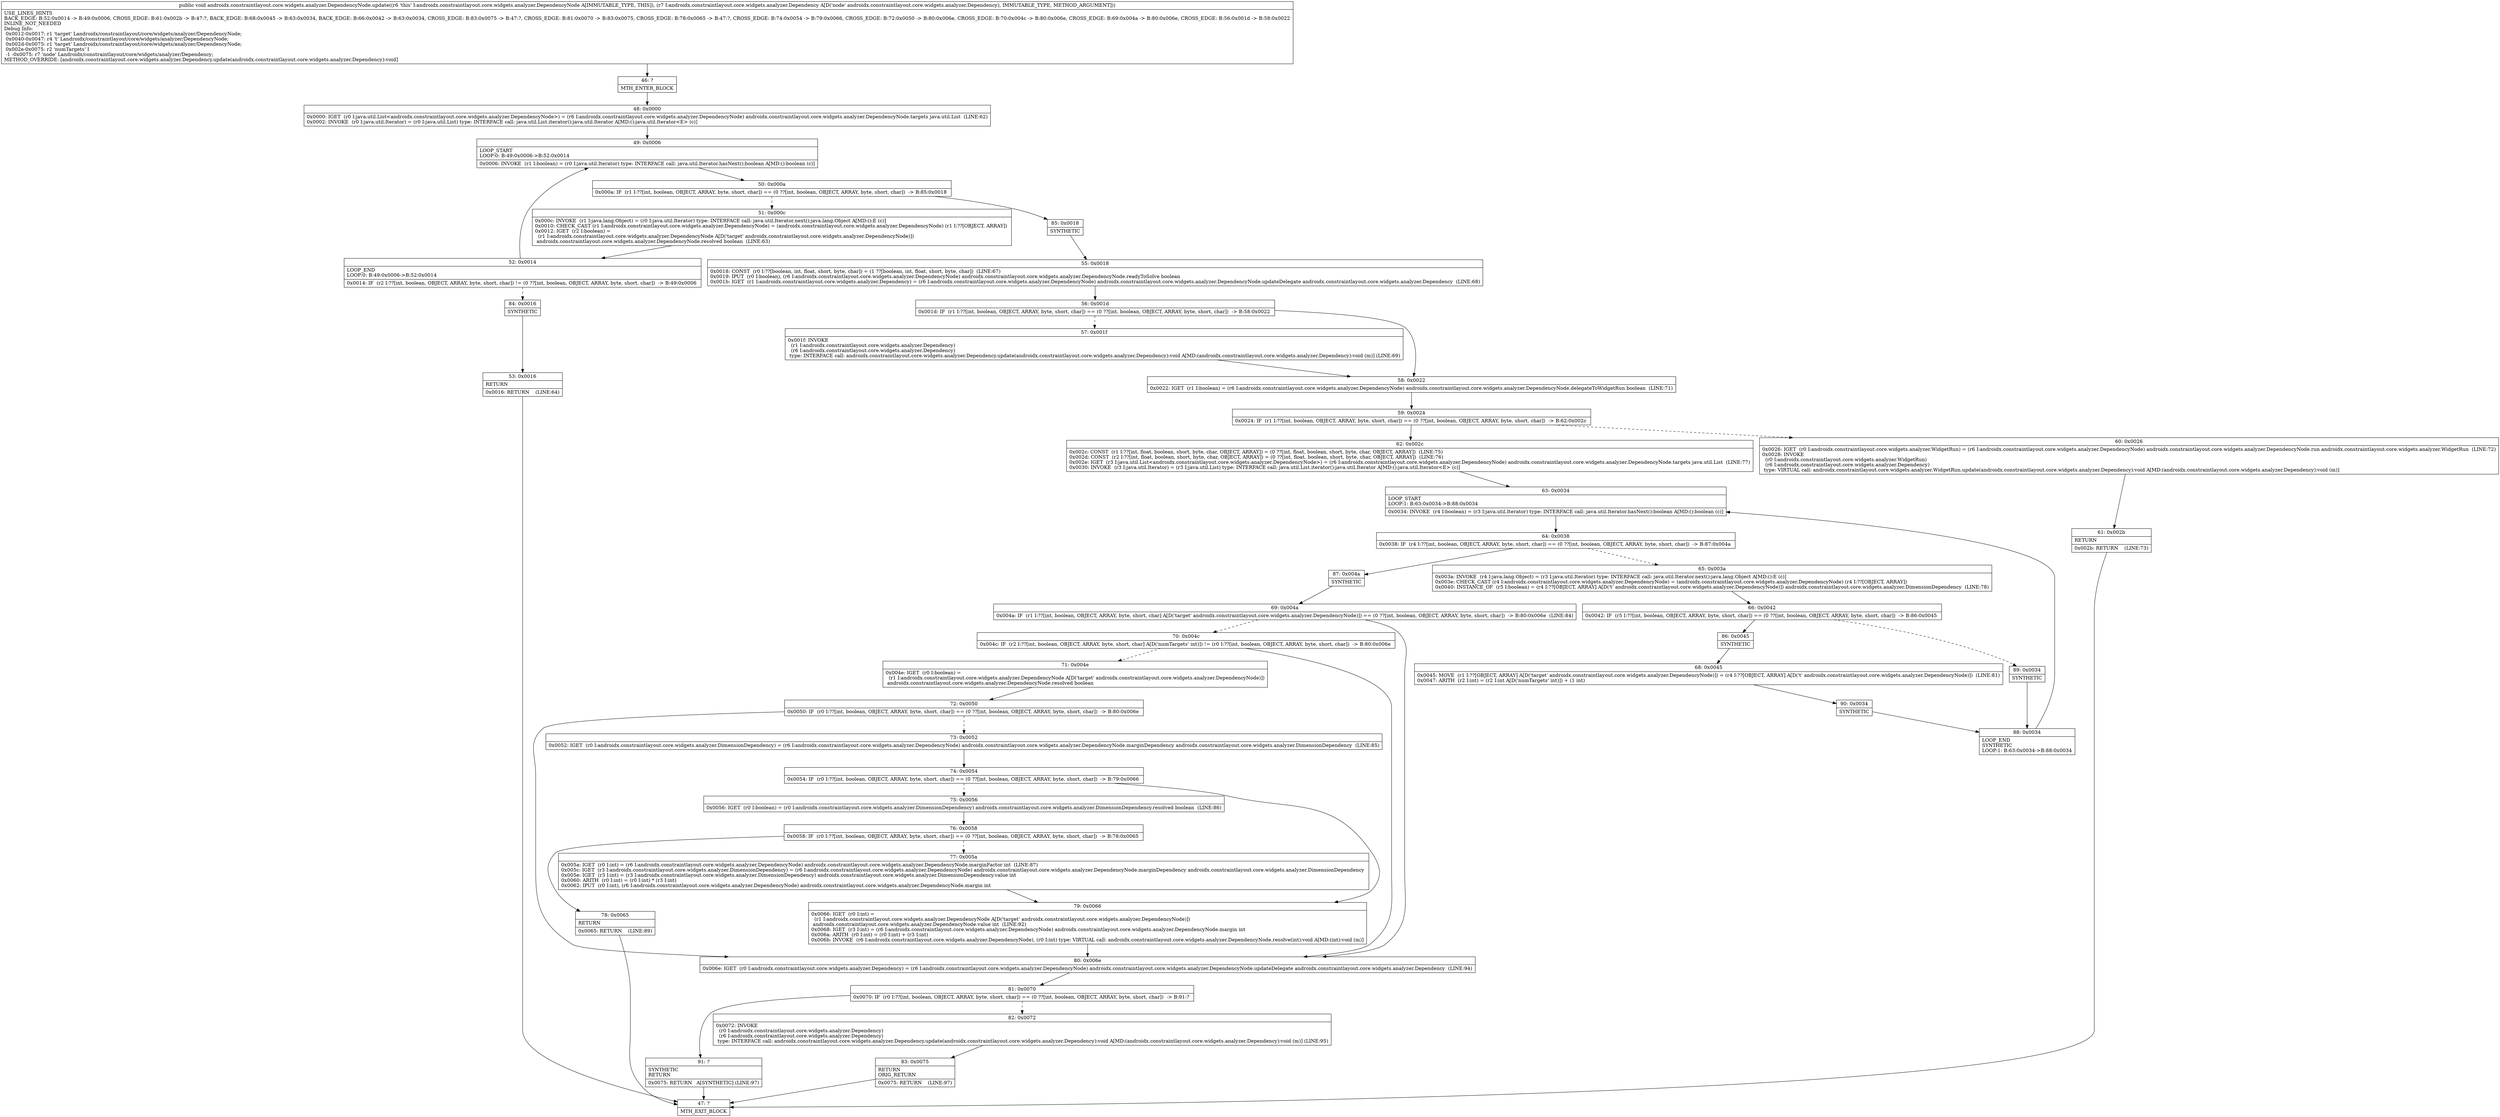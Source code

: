digraph "CFG forandroidx.constraintlayout.core.widgets.analyzer.DependencyNode.update(Landroidx\/constraintlayout\/core\/widgets\/analyzer\/Dependency;)V" {
Node_46 [shape=record,label="{46\:\ ?|MTH_ENTER_BLOCK\l}"];
Node_48 [shape=record,label="{48\:\ 0x0000|0x0000: IGET  (r0 I:java.util.List\<androidx.constraintlayout.core.widgets.analyzer.DependencyNode\>) = (r6 I:androidx.constraintlayout.core.widgets.analyzer.DependencyNode) androidx.constraintlayout.core.widgets.analyzer.DependencyNode.targets java.util.List  (LINE:62)\l0x0002: INVOKE  (r0 I:java.util.Iterator) = (r0 I:java.util.List) type: INTERFACE call: java.util.List.iterator():java.util.Iterator A[MD:():java.util.Iterator\<E\> (c)]\l}"];
Node_49 [shape=record,label="{49\:\ 0x0006|LOOP_START\lLOOP:0: B:49:0x0006\-\>B:52:0x0014\l|0x0006: INVOKE  (r1 I:boolean) = (r0 I:java.util.Iterator) type: INTERFACE call: java.util.Iterator.hasNext():boolean A[MD:():boolean (c)]\l}"];
Node_50 [shape=record,label="{50\:\ 0x000a|0x000a: IF  (r1 I:??[int, boolean, OBJECT, ARRAY, byte, short, char]) == (0 ??[int, boolean, OBJECT, ARRAY, byte, short, char])  \-\> B:85:0x0018 \l}"];
Node_51 [shape=record,label="{51\:\ 0x000c|0x000c: INVOKE  (r1 I:java.lang.Object) = (r0 I:java.util.Iterator) type: INTERFACE call: java.util.Iterator.next():java.lang.Object A[MD:():E (c)]\l0x0010: CHECK_CAST (r1 I:androidx.constraintlayout.core.widgets.analyzer.DependencyNode) = (androidx.constraintlayout.core.widgets.analyzer.DependencyNode) (r1 I:??[OBJECT, ARRAY]) \l0x0012: IGET  (r2 I:boolean) = \l  (r1 I:androidx.constraintlayout.core.widgets.analyzer.DependencyNode A[D('target' androidx.constraintlayout.core.widgets.analyzer.DependencyNode)])\l androidx.constraintlayout.core.widgets.analyzer.DependencyNode.resolved boolean  (LINE:63)\l}"];
Node_52 [shape=record,label="{52\:\ 0x0014|LOOP_END\lLOOP:0: B:49:0x0006\-\>B:52:0x0014\l|0x0014: IF  (r2 I:??[int, boolean, OBJECT, ARRAY, byte, short, char]) != (0 ??[int, boolean, OBJECT, ARRAY, byte, short, char])  \-\> B:49:0x0006 \l}"];
Node_84 [shape=record,label="{84\:\ 0x0016|SYNTHETIC\l}"];
Node_53 [shape=record,label="{53\:\ 0x0016|RETURN\l|0x0016: RETURN    (LINE:64)\l}"];
Node_47 [shape=record,label="{47\:\ ?|MTH_EXIT_BLOCK\l}"];
Node_85 [shape=record,label="{85\:\ 0x0018|SYNTHETIC\l}"];
Node_55 [shape=record,label="{55\:\ 0x0018|0x0018: CONST  (r0 I:??[boolean, int, float, short, byte, char]) = (1 ??[boolean, int, float, short, byte, char])  (LINE:67)\l0x0019: IPUT  (r0 I:boolean), (r6 I:androidx.constraintlayout.core.widgets.analyzer.DependencyNode) androidx.constraintlayout.core.widgets.analyzer.DependencyNode.readyToSolve boolean \l0x001b: IGET  (r1 I:androidx.constraintlayout.core.widgets.analyzer.Dependency) = (r6 I:androidx.constraintlayout.core.widgets.analyzer.DependencyNode) androidx.constraintlayout.core.widgets.analyzer.DependencyNode.updateDelegate androidx.constraintlayout.core.widgets.analyzer.Dependency  (LINE:68)\l}"];
Node_56 [shape=record,label="{56\:\ 0x001d|0x001d: IF  (r1 I:??[int, boolean, OBJECT, ARRAY, byte, short, char]) == (0 ??[int, boolean, OBJECT, ARRAY, byte, short, char])  \-\> B:58:0x0022 \l}"];
Node_57 [shape=record,label="{57\:\ 0x001f|0x001f: INVOKE  \l  (r1 I:androidx.constraintlayout.core.widgets.analyzer.Dependency)\l  (r6 I:androidx.constraintlayout.core.widgets.analyzer.Dependency)\l type: INTERFACE call: androidx.constraintlayout.core.widgets.analyzer.Dependency.update(androidx.constraintlayout.core.widgets.analyzer.Dependency):void A[MD:(androidx.constraintlayout.core.widgets.analyzer.Dependency):void (m)] (LINE:69)\l}"];
Node_58 [shape=record,label="{58\:\ 0x0022|0x0022: IGET  (r1 I:boolean) = (r6 I:androidx.constraintlayout.core.widgets.analyzer.DependencyNode) androidx.constraintlayout.core.widgets.analyzer.DependencyNode.delegateToWidgetRun boolean  (LINE:71)\l}"];
Node_59 [shape=record,label="{59\:\ 0x0024|0x0024: IF  (r1 I:??[int, boolean, OBJECT, ARRAY, byte, short, char]) == (0 ??[int, boolean, OBJECT, ARRAY, byte, short, char])  \-\> B:62:0x002c \l}"];
Node_60 [shape=record,label="{60\:\ 0x0026|0x0026: IGET  (r0 I:androidx.constraintlayout.core.widgets.analyzer.WidgetRun) = (r6 I:androidx.constraintlayout.core.widgets.analyzer.DependencyNode) androidx.constraintlayout.core.widgets.analyzer.DependencyNode.run androidx.constraintlayout.core.widgets.analyzer.WidgetRun  (LINE:72)\l0x0028: INVOKE  \l  (r0 I:androidx.constraintlayout.core.widgets.analyzer.WidgetRun)\l  (r6 I:androidx.constraintlayout.core.widgets.analyzer.Dependency)\l type: VIRTUAL call: androidx.constraintlayout.core.widgets.analyzer.WidgetRun.update(androidx.constraintlayout.core.widgets.analyzer.Dependency):void A[MD:(androidx.constraintlayout.core.widgets.analyzer.Dependency):void (m)]\l}"];
Node_61 [shape=record,label="{61\:\ 0x002b|RETURN\l|0x002b: RETURN    (LINE:73)\l}"];
Node_62 [shape=record,label="{62\:\ 0x002c|0x002c: CONST  (r1 I:??[int, float, boolean, short, byte, char, OBJECT, ARRAY]) = (0 ??[int, float, boolean, short, byte, char, OBJECT, ARRAY])  (LINE:75)\l0x002d: CONST  (r2 I:??[int, float, boolean, short, byte, char, OBJECT, ARRAY]) = (0 ??[int, float, boolean, short, byte, char, OBJECT, ARRAY])  (LINE:76)\l0x002e: IGET  (r3 I:java.util.List\<androidx.constraintlayout.core.widgets.analyzer.DependencyNode\>) = (r6 I:androidx.constraintlayout.core.widgets.analyzer.DependencyNode) androidx.constraintlayout.core.widgets.analyzer.DependencyNode.targets java.util.List  (LINE:77)\l0x0030: INVOKE  (r3 I:java.util.Iterator) = (r3 I:java.util.List) type: INTERFACE call: java.util.List.iterator():java.util.Iterator A[MD:():java.util.Iterator\<E\> (c)]\l}"];
Node_63 [shape=record,label="{63\:\ 0x0034|LOOP_START\lLOOP:1: B:63:0x0034\-\>B:88:0x0034\l|0x0034: INVOKE  (r4 I:boolean) = (r3 I:java.util.Iterator) type: INTERFACE call: java.util.Iterator.hasNext():boolean A[MD:():boolean (c)]\l}"];
Node_64 [shape=record,label="{64\:\ 0x0038|0x0038: IF  (r4 I:??[int, boolean, OBJECT, ARRAY, byte, short, char]) == (0 ??[int, boolean, OBJECT, ARRAY, byte, short, char])  \-\> B:87:0x004a \l}"];
Node_65 [shape=record,label="{65\:\ 0x003a|0x003a: INVOKE  (r4 I:java.lang.Object) = (r3 I:java.util.Iterator) type: INTERFACE call: java.util.Iterator.next():java.lang.Object A[MD:():E (c)]\l0x003e: CHECK_CAST (r4 I:androidx.constraintlayout.core.widgets.analyzer.DependencyNode) = (androidx.constraintlayout.core.widgets.analyzer.DependencyNode) (r4 I:??[OBJECT, ARRAY]) \l0x0040: INSTANCE_OF  (r5 I:boolean) = (r4 I:??[OBJECT, ARRAY] A[D('t' androidx.constraintlayout.core.widgets.analyzer.DependencyNode)]) androidx.constraintlayout.core.widgets.analyzer.DimensionDependency  (LINE:78)\l}"];
Node_66 [shape=record,label="{66\:\ 0x0042|0x0042: IF  (r5 I:??[int, boolean, OBJECT, ARRAY, byte, short, char]) == (0 ??[int, boolean, OBJECT, ARRAY, byte, short, char])  \-\> B:86:0x0045 \l}"];
Node_86 [shape=record,label="{86\:\ 0x0045|SYNTHETIC\l}"];
Node_68 [shape=record,label="{68\:\ 0x0045|0x0045: MOVE  (r1 I:??[OBJECT, ARRAY] A[D('target' androidx.constraintlayout.core.widgets.analyzer.DependencyNode)]) = (r4 I:??[OBJECT, ARRAY] A[D('t' androidx.constraintlayout.core.widgets.analyzer.DependencyNode)])  (LINE:81)\l0x0047: ARITH  (r2 I:int) = (r2 I:int A[D('numTargets' int)]) + (1 int) \l}"];
Node_90 [shape=record,label="{90\:\ 0x0034|SYNTHETIC\l}"];
Node_88 [shape=record,label="{88\:\ 0x0034|LOOP_END\lSYNTHETIC\lLOOP:1: B:63:0x0034\-\>B:88:0x0034\l}"];
Node_89 [shape=record,label="{89\:\ 0x0034|SYNTHETIC\l}"];
Node_87 [shape=record,label="{87\:\ 0x004a|SYNTHETIC\l}"];
Node_69 [shape=record,label="{69\:\ 0x004a|0x004a: IF  (r1 I:??[int, boolean, OBJECT, ARRAY, byte, short, char] A[D('target' androidx.constraintlayout.core.widgets.analyzer.DependencyNode)]) == (0 ??[int, boolean, OBJECT, ARRAY, byte, short, char])  \-\> B:80:0x006e  (LINE:84)\l}"];
Node_70 [shape=record,label="{70\:\ 0x004c|0x004c: IF  (r2 I:??[int, boolean, OBJECT, ARRAY, byte, short, char] A[D('numTargets' int)]) != (r0 I:??[int, boolean, OBJECT, ARRAY, byte, short, char])  \-\> B:80:0x006e \l}"];
Node_71 [shape=record,label="{71\:\ 0x004e|0x004e: IGET  (r0 I:boolean) = \l  (r1 I:androidx.constraintlayout.core.widgets.analyzer.DependencyNode A[D('target' androidx.constraintlayout.core.widgets.analyzer.DependencyNode)])\l androidx.constraintlayout.core.widgets.analyzer.DependencyNode.resolved boolean \l}"];
Node_72 [shape=record,label="{72\:\ 0x0050|0x0050: IF  (r0 I:??[int, boolean, OBJECT, ARRAY, byte, short, char]) == (0 ??[int, boolean, OBJECT, ARRAY, byte, short, char])  \-\> B:80:0x006e \l}"];
Node_73 [shape=record,label="{73\:\ 0x0052|0x0052: IGET  (r0 I:androidx.constraintlayout.core.widgets.analyzer.DimensionDependency) = (r6 I:androidx.constraintlayout.core.widgets.analyzer.DependencyNode) androidx.constraintlayout.core.widgets.analyzer.DependencyNode.marginDependency androidx.constraintlayout.core.widgets.analyzer.DimensionDependency  (LINE:85)\l}"];
Node_74 [shape=record,label="{74\:\ 0x0054|0x0054: IF  (r0 I:??[int, boolean, OBJECT, ARRAY, byte, short, char]) == (0 ??[int, boolean, OBJECT, ARRAY, byte, short, char])  \-\> B:79:0x0066 \l}"];
Node_75 [shape=record,label="{75\:\ 0x0056|0x0056: IGET  (r0 I:boolean) = (r0 I:androidx.constraintlayout.core.widgets.analyzer.DimensionDependency) androidx.constraintlayout.core.widgets.analyzer.DimensionDependency.resolved boolean  (LINE:86)\l}"];
Node_76 [shape=record,label="{76\:\ 0x0058|0x0058: IF  (r0 I:??[int, boolean, OBJECT, ARRAY, byte, short, char]) == (0 ??[int, boolean, OBJECT, ARRAY, byte, short, char])  \-\> B:78:0x0065 \l}"];
Node_77 [shape=record,label="{77\:\ 0x005a|0x005a: IGET  (r0 I:int) = (r6 I:androidx.constraintlayout.core.widgets.analyzer.DependencyNode) androidx.constraintlayout.core.widgets.analyzer.DependencyNode.marginFactor int  (LINE:87)\l0x005c: IGET  (r3 I:androidx.constraintlayout.core.widgets.analyzer.DimensionDependency) = (r6 I:androidx.constraintlayout.core.widgets.analyzer.DependencyNode) androidx.constraintlayout.core.widgets.analyzer.DependencyNode.marginDependency androidx.constraintlayout.core.widgets.analyzer.DimensionDependency \l0x005e: IGET  (r3 I:int) = (r3 I:androidx.constraintlayout.core.widgets.analyzer.DimensionDependency) androidx.constraintlayout.core.widgets.analyzer.DimensionDependency.value int \l0x0060: ARITH  (r0 I:int) = (r0 I:int) * (r3 I:int) \l0x0062: IPUT  (r0 I:int), (r6 I:androidx.constraintlayout.core.widgets.analyzer.DependencyNode) androidx.constraintlayout.core.widgets.analyzer.DependencyNode.margin int \l}"];
Node_78 [shape=record,label="{78\:\ 0x0065|RETURN\l|0x0065: RETURN    (LINE:89)\l}"];
Node_79 [shape=record,label="{79\:\ 0x0066|0x0066: IGET  (r0 I:int) = \l  (r1 I:androidx.constraintlayout.core.widgets.analyzer.DependencyNode A[D('target' androidx.constraintlayout.core.widgets.analyzer.DependencyNode)])\l androidx.constraintlayout.core.widgets.analyzer.DependencyNode.value int  (LINE:92)\l0x0068: IGET  (r3 I:int) = (r6 I:androidx.constraintlayout.core.widgets.analyzer.DependencyNode) androidx.constraintlayout.core.widgets.analyzer.DependencyNode.margin int \l0x006a: ARITH  (r0 I:int) = (r0 I:int) + (r3 I:int) \l0x006b: INVOKE  (r6 I:androidx.constraintlayout.core.widgets.analyzer.DependencyNode), (r0 I:int) type: VIRTUAL call: androidx.constraintlayout.core.widgets.analyzer.DependencyNode.resolve(int):void A[MD:(int):void (m)]\l}"];
Node_80 [shape=record,label="{80\:\ 0x006e|0x006e: IGET  (r0 I:androidx.constraintlayout.core.widgets.analyzer.Dependency) = (r6 I:androidx.constraintlayout.core.widgets.analyzer.DependencyNode) androidx.constraintlayout.core.widgets.analyzer.DependencyNode.updateDelegate androidx.constraintlayout.core.widgets.analyzer.Dependency  (LINE:94)\l}"];
Node_81 [shape=record,label="{81\:\ 0x0070|0x0070: IF  (r0 I:??[int, boolean, OBJECT, ARRAY, byte, short, char]) == (0 ??[int, boolean, OBJECT, ARRAY, byte, short, char])  \-\> B:91:? \l}"];
Node_82 [shape=record,label="{82\:\ 0x0072|0x0072: INVOKE  \l  (r0 I:androidx.constraintlayout.core.widgets.analyzer.Dependency)\l  (r6 I:androidx.constraintlayout.core.widgets.analyzer.Dependency)\l type: INTERFACE call: androidx.constraintlayout.core.widgets.analyzer.Dependency.update(androidx.constraintlayout.core.widgets.analyzer.Dependency):void A[MD:(androidx.constraintlayout.core.widgets.analyzer.Dependency):void (m)] (LINE:95)\l}"];
Node_83 [shape=record,label="{83\:\ 0x0075|RETURN\lORIG_RETURN\l|0x0075: RETURN    (LINE:97)\l}"];
Node_91 [shape=record,label="{91\:\ ?|SYNTHETIC\lRETURN\l|0x0075: RETURN   A[SYNTHETIC] (LINE:97)\l}"];
MethodNode[shape=record,label="{public void androidx.constraintlayout.core.widgets.analyzer.DependencyNode.update((r6 'this' I:androidx.constraintlayout.core.widgets.analyzer.DependencyNode A[IMMUTABLE_TYPE, THIS]), (r7 I:androidx.constraintlayout.core.widgets.analyzer.Dependency A[D('node' androidx.constraintlayout.core.widgets.analyzer.Dependency), IMMUTABLE_TYPE, METHOD_ARGUMENT]))  | USE_LINES_HINTS\lBACK_EDGE: B:52:0x0014 \-\> B:49:0x0006, CROSS_EDGE: B:61:0x002b \-\> B:47:?, BACK_EDGE: B:68:0x0045 \-\> B:63:0x0034, BACK_EDGE: B:66:0x0042 \-\> B:63:0x0034, CROSS_EDGE: B:83:0x0075 \-\> B:47:?, CROSS_EDGE: B:81:0x0070 \-\> B:83:0x0075, CROSS_EDGE: B:78:0x0065 \-\> B:47:?, CROSS_EDGE: B:74:0x0054 \-\> B:79:0x0066, CROSS_EDGE: B:72:0x0050 \-\> B:80:0x006e, CROSS_EDGE: B:70:0x004c \-\> B:80:0x006e, CROSS_EDGE: B:69:0x004a \-\> B:80:0x006e, CROSS_EDGE: B:56:0x001d \-\> B:58:0x0022\lINLINE_NOT_NEEDED\lDebug Info:\l  0x0012\-0x0017: r1 'target' Landroidx\/constraintlayout\/core\/widgets\/analyzer\/DependencyNode;\l  0x0040\-0x0047: r4 't' Landroidx\/constraintlayout\/core\/widgets\/analyzer\/DependencyNode;\l  0x002d\-0x0075: r1 'target' Landroidx\/constraintlayout\/core\/widgets\/analyzer\/DependencyNode;\l  0x002e\-0x0075: r2 'numTargets' I\l  \-1 \-0x0075: r7 'node' Landroidx\/constraintlayout\/core\/widgets\/analyzer\/Dependency;\lMETHOD_OVERRIDE: [androidx.constraintlayout.core.widgets.analyzer.Dependency.update(androidx.constraintlayout.core.widgets.analyzer.Dependency):void]\l}"];
MethodNode -> Node_46;Node_46 -> Node_48;
Node_48 -> Node_49;
Node_49 -> Node_50;
Node_50 -> Node_51[style=dashed];
Node_50 -> Node_85;
Node_51 -> Node_52;
Node_52 -> Node_49;
Node_52 -> Node_84[style=dashed];
Node_84 -> Node_53;
Node_53 -> Node_47;
Node_85 -> Node_55;
Node_55 -> Node_56;
Node_56 -> Node_57[style=dashed];
Node_56 -> Node_58;
Node_57 -> Node_58;
Node_58 -> Node_59;
Node_59 -> Node_60[style=dashed];
Node_59 -> Node_62;
Node_60 -> Node_61;
Node_61 -> Node_47;
Node_62 -> Node_63;
Node_63 -> Node_64;
Node_64 -> Node_65[style=dashed];
Node_64 -> Node_87;
Node_65 -> Node_66;
Node_66 -> Node_86;
Node_66 -> Node_89[style=dashed];
Node_86 -> Node_68;
Node_68 -> Node_90;
Node_90 -> Node_88;
Node_88 -> Node_63;
Node_89 -> Node_88;
Node_87 -> Node_69;
Node_69 -> Node_70[style=dashed];
Node_69 -> Node_80;
Node_70 -> Node_71[style=dashed];
Node_70 -> Node_80;
Node_71 -> Node_72;
Node_72 -> Node_73[style=dashed];
Node_72 -> Node_80;
Node_73 -> Node_74;
Node_74 -> Node_75[style=dashed];
Node_74 -> Node_79;
Node_75 -> Node_76;
Node_76 -> Node_77[style=dashed];
Node_76 -> Node_78;
Node_77 -> Node_79;
Node_78 -> Node_47;
Node_79 -> Node_80;
Node_80 -> Node_81;
Node_81 -> Node_82[style=dashed];
Node_81 -> Node_91;
Node_82 -> Node_83;
Node_83 -> Node_47;
Node_91 -> Node_47;
}

